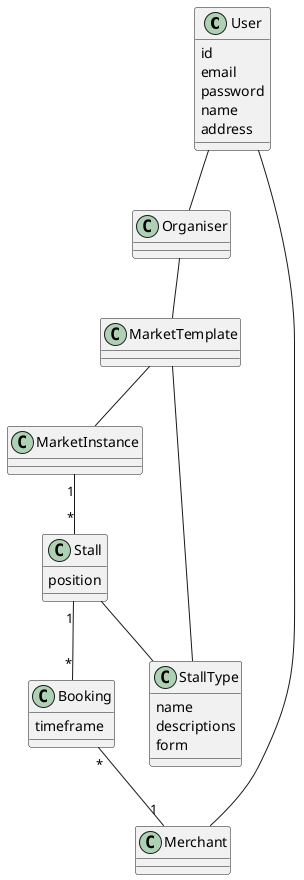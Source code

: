 @startuml
class User {
    id
    email 
    password
    name 
    address 
}

class Organiser {
    
}

class Merchant {
    
}

class Stall {
    position
}

class MarketTemplate {

}

class MarketInstance {

}

class StallType {
    name 
    descriptions
    form
}

class Booking {
    timeframe
}

User -- Merchant
User -- Organiser
Organiser -- MarketTemplate 
MarketTemplate -- MarketInstance
MarketTemplate -- StallType

MarketInstance "1" -- "*" Stall


Stall -- StallType
Stall "1" -- "*" Booking
Booking "*" -- "1" Merchant
@enduml